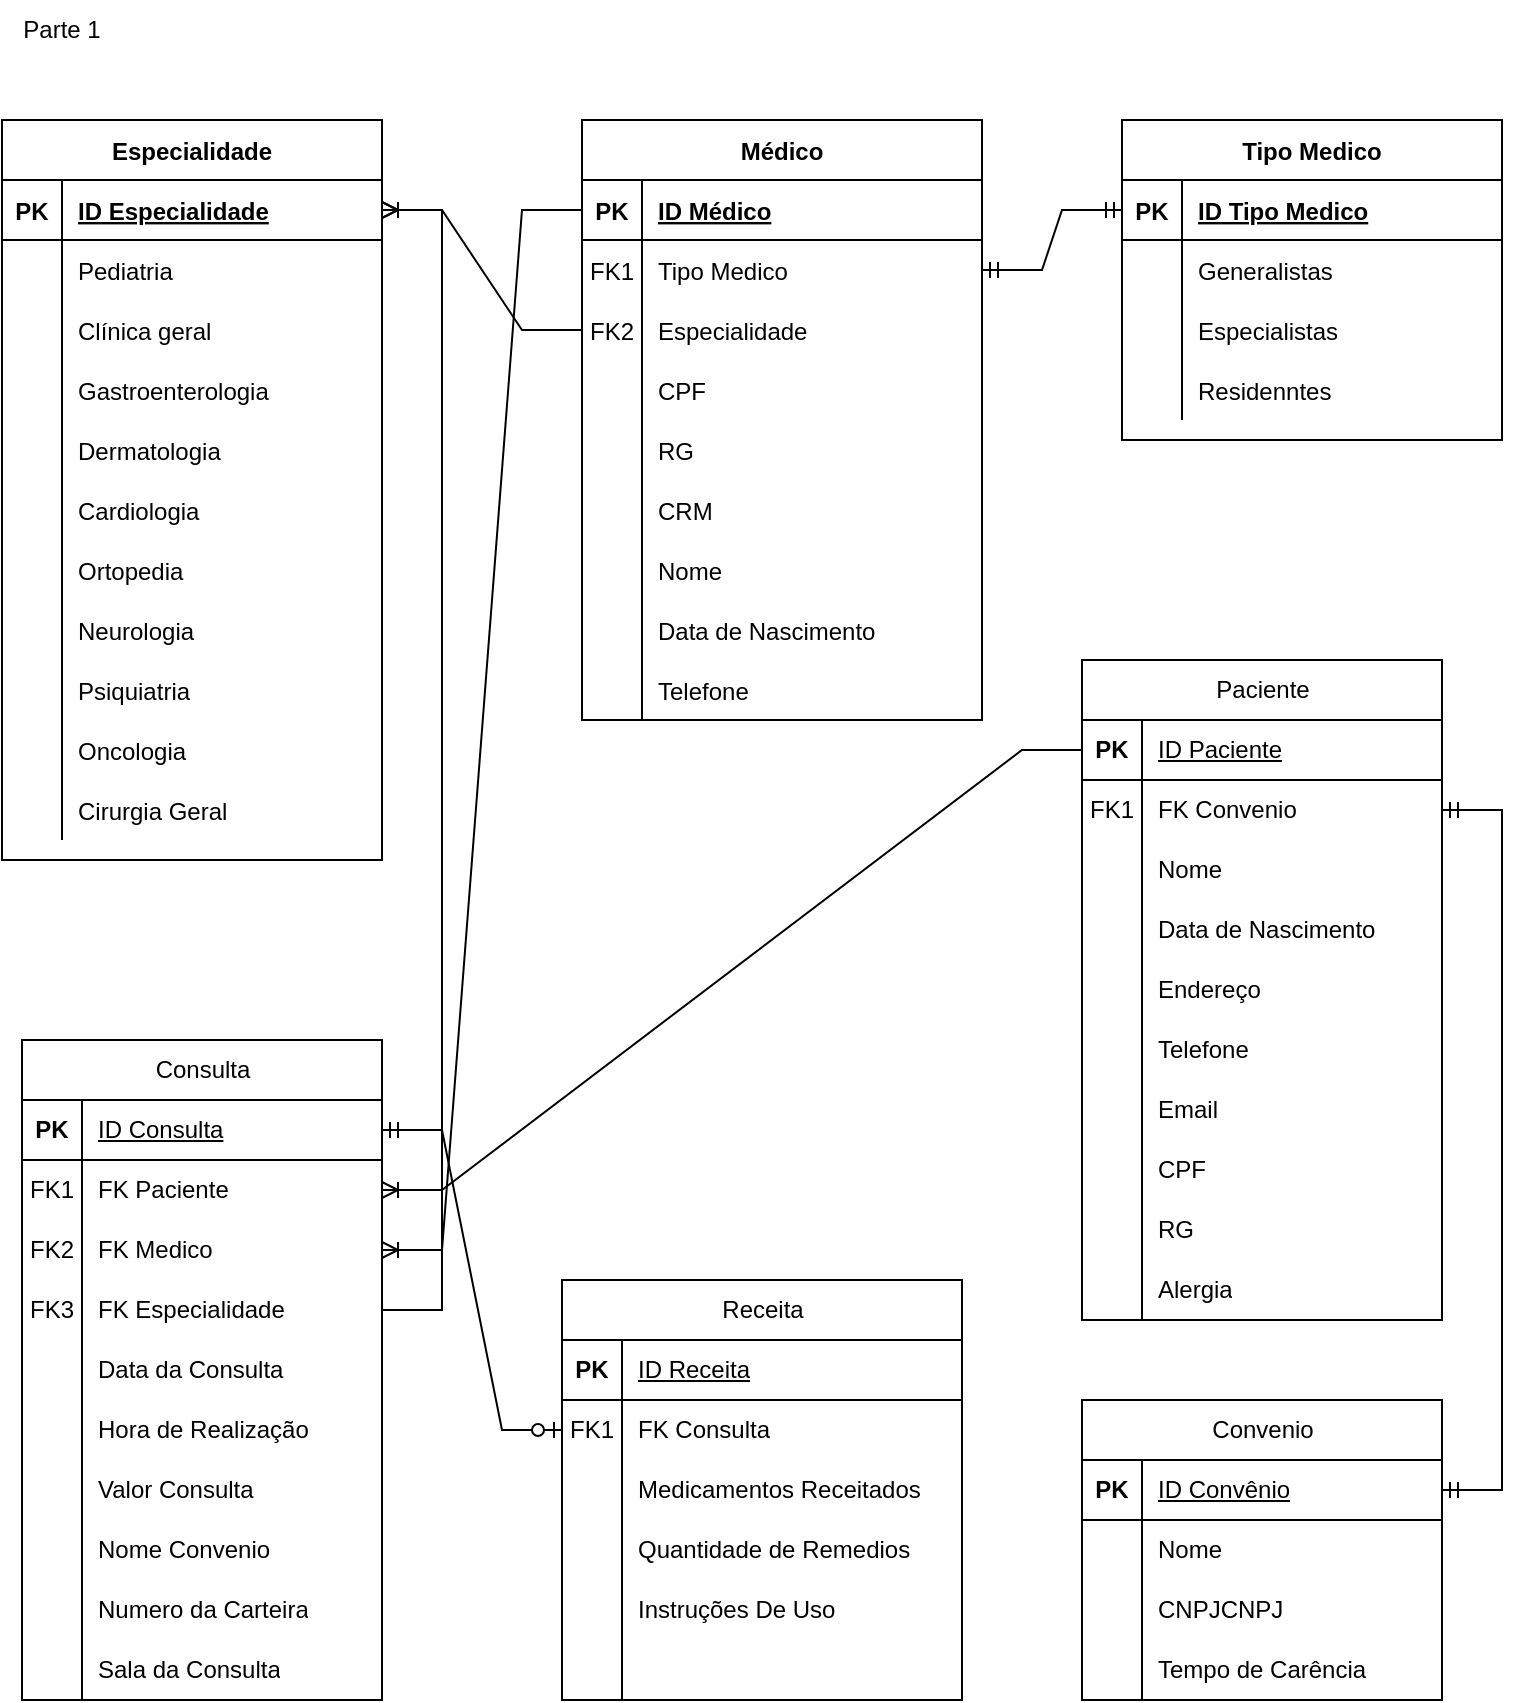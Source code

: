 <mxfile version="26.2.14">
  <diagram id="C5RBs43oDa-KdzZeNtuy" name="Page-1">
    <mxGraphModel dx="1154" dy="663" grid="1" gridSize="10" guides="1" tooltips="1" connect="1" arrows="1" fold="1" page="1" pageScale="1" pageWidth="827" pageHeight="1169" math="0" shadow="0">
      <root>
        <mxCell id="WIyWlLk6GJQsqaUBKTNV-0" />
        <mxCell id="WIyWlLk6GJQsqaUBKTNV-1" parent="WIyWlLk6GJQsqaUBKTNV-0" />
        <mxCell id="Ph6N5dl1BvDgGOgvEQ7s-32" value="Médico" style="shape=table;startSize=30;container=1;collapsible=1;childLayout=tableLayout;fixedRows=1;rowLines=0;fontStyle=1;align=center;resizeLast=1;" vertex="1" parent="WIyWlLk6GJQsqaUBKTNV-1">
          <mxGeometry x="329" y="120" width="200" height="300" as="geometry" />
        </mxCell>
        <mxCell id="Ph6N5dl1BvDgGOgvEQ7s-33" value="" style="shape=partialRectangle;collapsible=0;dropTarget=0;pointerEvents=0;fillColor=none;points=[[0,0.5],[1,0.5]];portConstraint=eastwest;top=0;left=0;right=0;bottom=1;" vertex="1" parent="Ph6N5dl1BvDgGOgvEQ7s-32">
          <mxGeometry y="30" width="200" height="30" as="geometry" />
        </mxCell>
        <mxCell id="Ph6N5dl1BvDgGOgvEQ7s-34" value="PK" style="shape=partialRectangle;overflow=hidden;connectable=0;fillColor=none;top=0;left=0;bottom=0;right=0;fontStyle=1;" vertex="1" parent="Ph6N5dl1BvDgGOgvEQ7s-33">
          <mxGeometry width="30" height="30" as="geometry">
            <mxRectangle width="30" height="30" as="alternateBounds" />
          </mxGeometry>
        </mxCell>
        <mxCell id="Ph6N5dl1BvDgGOgvEQ7s-35" value="ID Médico" style="shape=partialRectangle;overflow=hidden;connectable=0;fillColor=none;top=0;left=0;bottom=0;right=0;align=left;spacingLeft=6;fontStyle=5;" vertex="1" parent="Ph6N5dl1BvDgGOgvEQ7s-33">
          <mxGeometry x="30" width="170" height="30" as="geometry">
            <mxRectangle width="170" height="30" as="alternateBounds" />
          </mxGeometry>
        </mxCell>
        <mxCell id="Ph6N5dl1BvDgGOgvEQ7s-36" value="" style="shape=partialRectangle;collapsible=0;dropTarget=0;pointerEvents=0;fillColor=none;points=[[0,0.5],[1,0.5]];portConstraint=eastwest;top=0;left=0;right=0;bottom=0;" vertex="1" parent="Ph6N5dl1BvDgGOgvEQ7s-32">
          <mxGeometry y="60" width="200" height="30" as="geometry" />
        </mxCell>
        <mxCell id="Ph6N5dl1BvDgGOgvEQ7s-37" value="FK1" style="shape=partialRectangle;overflow=hidden;connectable=0;fillColor=none;top=0;left=0;bottom=0;right=0;" vertex="1" parent="Ph6N5dl1BvDgGOgvEQ7s-36">
          <mxGeometry width="30" height="30" as="geometry">
            <mxRectangle width="30" height="30" as="alternateBounds" />
          </mxGeometry>
        </mxCell>
        <mxCell id="Ph6N5dl1BvDgGOgvEQ7s-38" value="Tipo Medico" style="shape=partialRectangle;overflow=hidden;connectable=0;fillColor=none;top=0;left=0;bottom=0;right=0;align=left;spacingLeft=6;" vertex="1" parent="Ph6N5dl1BvDgGOgvEQ7s-36">
          <mxGeometry x="30" width="170" height="30" as="geometry">
            <mxRectangle width="170" height="30" as="alternateBounds" />
          </mxGeometry>
        </mxCell>
        <mxCell id="Ph6N5dl1BvDgGOgvEQ7s-39" value="" style="shape=partialRectangle;collapsible=0;dropTarget=0;pointerEvents=0;fillColor=none;points=[[0,0.5],[1,0.5]];portConstraint=eastwest;top=0;left=0;right=0;bottom=0;" vertex="1" parent="Ph6N5dl1BvDgGOgvEQ7s-32">
          <mxGeometry y="90" width="200" height="30" as="geometry" />
        </mxCell>
        <mxCell id="Ph6N5dl1BvDgGOgvEQ7s-40" value="FK2" style="shape=partialRectangle;overflow=hidden;connectable=0;fillColor=none;top=0;left=0;bottom=0;right=0;" vertex="1" parent="Ph6N5dl1BvDgGOgvEQ7s-39">
          <mxGeometry width="30" height="30" as="geometry">
            <mxRectangle width="30" height="30" as="alternateBounds" />
          </mxGeometry>
        </mxCell>
        <mxCell id="Ph6N5dl1BvDgGOgvEQ7s-41" value="Especialidade" style="shape=partialRectangle;overflow=hidden;connectable=0;fillColor=none;top=0;left=0;bottom=0;right=0;align=left;spacingLeft=6;" vertex="1" parent="Ph6N5dl1BvDgGOgvEQ7s-39">
          <mxGeometry x="30" width="170" height="30" as="geometry">
            <mxRectangle width="170" height="30" as="alternateBounds" />
          </mxGeometry>
        </mxCell>
        <mxCell id="Ph6N5dl1BvDgGOgvEQ7s-42" style="shape=partialRectangle;collapsible=0;dropTarget=0;pointerEvents=0;fillColor=none;points=[[0,0.5],[1,0.5]];portConstraint=eastwest;top=0;left=0;right=0;bottom=0;" vertex="1" parent="Ph6N5dl1BvDgGOgvEQ7s-32">
          <mxGeometry y="120" width="200" height="30" as="geometry" />
        </mxCell>
        <mxCell id="Ph6N5dl1BvDgGOgvEQ7s-43" style="shape=partialRectangle;overflow=hidden;connectable=0;fillColor=none;top=0;left=0;bottom=0;right=0;" vertex="1" parent="Ph6N5dl1BvDgGOgvEQ7s-42">
          <mxGeometry width="30" height="30" as="geometry">
            <mxRectangle width="30" height="30" as="alternateBounds" />
          </mxGeometry>
        </mxCell>
        <mxCell id="Ph6N5dl1BvDgGOgvEQ7s-44" value="CPF" style="shape=partialRectangle;overflow=hidden;connectable=0;fillColor=none;top=0;left=0;bottom=0;right=0;align=left;spacingLeft=6;" vertex="1" parent="Ph6N5dl1BvDgGOgvEQ7s-42">
          <mxGeometry x="30" width="170" height="30" as="geometry">
            <mxRectangle width="170" height="30" as="alternateBounds" />
          </mxGeometry>
        </mxCell>
        <mxCell id="Ph6N5dl1BvDgGOgvEQ7s-45" style="shape=partialRectangle;collapsible=0;dropTarget=0;pointerEvents=0;fillColor=none;points=[[0,0.5],[1,0.5]];portConstraint=eastwest;top=0;left=0;right=0;bottom=0;" vertex="1" parent="Ph6N5dl1BvDgGOgvEQ7s-32">
          <mxGeometry y="150" width="200" height="30" as="geometry" />
        </mxCell>
        <mxCell id="Ph6N5dl1BvDgGOgvEQ7s-46" style="shape=partialRectangle;overflow=hidden;connectable=0;fillColor=none;top=0;left=0;bottom=0;right=0;" vertex="1" parent="Ph6N5dl1BvDgGOgvEQ7s-45">
          <mxGeometry width="30" height="30" as="geometry">
            <mxRectangle width="30" height="30" as="alternateBounds" />
          </mxGeometry>
        </mxCell>
        <mxCell id="Ph6N5dl1BvDgGOgvEQ7s-47" value="RG" style="shape=partialRectangle;overflow=hidden;connectable=0;fillColor=none;top=0;left=0;bottom=0;right=0;align=left;spacingLeft=6;" vertex="1" parent="Ph6N5dl1BvDgGOgvEQ7s-45">
          <mxGeometry x="30" width="170" height="30" as="geometry">
            <mxRectangle width="170" height="30" as="alternateBounds" />
          </mxGeometry>
        </mxCell>
        <mxCell id="Ph6N5dl1BvDgGOgvEQ7s-48" style="shape=partialRectangle;collapsible=0;dropTarget=0;pointerEvents=0;fillColor=none;points=[[0,0.5],[1,0.5]];portConstraint=eastwest;top=0;left=0;right=0;bottom=0;" vertex="1" parent="Ph6N5dl1BvDgGOgvEQ7s-32">
          <mxGeometry y="180" width="200" height="30" as="geometry" />
        </mxCell>
        <mxCell id="Ph6N5dl1BvDgGOgvEQ7s-49" style="shape=partialRectangle;overflow=hidden;connectable=0;fillColor=none;top=0;left=0;bottom=0;right=0;" vertex="1" parent="Ph6N5dl1BvDgGOgvEQ7s-48">
          <mxGeometry width="30" height="30" as="geometry">
            <mxRectangle width="30" height="30" as="alternateBounds" />
          </mxGeometry>
        </mxCell>
        <mxCell id="Ph6N5dl1BvDgGOgvEQ7s-50" value="CRM" style="shape=partialRectangle;overflow=hidden;connectable=0;fillColor=none;top=0;left=0;bottom=0;right=0;align=left;spacingLeft=6;" vertex="1" parent="Ph6N5dl1BvDgGOgvEQ7s-48">
          <mxGeometry x="30" width="170" height="30" as="geometry">
            <mxRectangle width="170" height="30" as="alternateBounds" />
          </mxGeometry>
        </mxCell>
        <mxCell id="Ph6N5dl1BvDgGOgvEQ7s-51" style="shape=partialRectangle;collapsible=0;dropTarget=0;pointerEvents=0;fillColor=none;points=[[0,0.5],[1,0.5]];portConstraint=eastwest;top=0;left=0;right=0;bottom=0;" vertex="1" parent="Ph6N5dl1BvDgGOgvEQ7s-32">
          <mxGeometry y="210" width="200" height="30" as="geometry" />
        </mxCell>
        <mxCell id="Ph6N5dl1BvDgGOgvEQ7s-52" style="shape=partialRectangle;overflow=hidden;connectable=0;fillColor=none;top=0;left=0;bottom=0;right=0;" vertex="1" parent="Ph6N5dl1BvDgGOgvEQ7s-51">
          <mxGeometry width="30" height="30" as="geometry">
            <mxRectangle width="30" height="30" as="alternateBounds" />
          </mxGeometry>
        </mxCell>
        <mxCell id="Ph6N5dl1BvDgGOgvEQ7s-53" value="Nome" style="shape=partialRectangle;overflow=hidden;connectable=0;fillColor=none;top=0;left=0;bottom=0;right=0;align=left;spacingLeft=6;" vertex="1" parent="Ph6N5dl1BvDgGOgvEQ7s-51">
          <mxGeometry x="30" width="170" height="30" as="geometry">
            <mxRectangle width="170" height="30" as="alternateBounds" />
          </mxGeometry>
        </mxCell>
        <mxCell id="Ph6N5dl1BvDgGOgvEQ7s-54" style="shape=partialRectangle;collapsible=0;dropTarget=0;pointerEvents=0;fillColor=none;points=[[0,0.5],[1,0.5]];portConstraint=eastwest;top=0;left=0;right=0;bottom=0;" vertex="1" parent="Ph6N5dl1BvDgGOgvEQ7s-32">
          <mxGeometry y="240" width="200" height="30" as="geometry" />
        </mxCell>
        <mxCell id="Ph6N5dl1BvDgGOgvEQ7s-55" style="shape=partialRectangle;overflow=hidden;connectable=0;fillColor=none;top=0;left=0;bottom=0;right=0;" vertex="1" parent="Ph6N5dl1BvDgGOgvEQ7s-54">
          <mxGeometry width="30" height="30" as="geometry">
            <mxRectangle width="30" height="30" as="alternateBounds" />
          </mxGeometry>
        </mxCell>
        <mxCell id="Ph6N5dl1BvDgGOgvEQ7s-56" value="Data de Nascimento" style="shape=partialRectangle;overflow=hidden;connectable=0;fillColor=none;top=0;left=0;bottom=0;right=0;align=left;spacingLeft=6;" vertex="1" parent="Ph6N5dl1BvDgGOgvEQ7s-54">
          <mxGeometry x="30" width="170" height="30" as="geometry">
            <mxRectangle width="170" height="30" as="alternateBounds" />
          </mxGeometry>
        </mxCell>
        <mxCell id="Ph6N5dl1BvDgGOgvEQ7s-57" style="shape=partialRectangle;collapsible=0;dropTarget=0;pointerEvents=0;fillColor=none;points=[[0,0.5],[1,0.5]];portConstraint=eastwest;top=0;left=0;right=0;bottom=0;" vertex="1" parent="Ph6N5dl1BvDgGOgvEQ7s-32">
          <mxGeometry y="270" width="200" height="30" as="geometry" />
        </mxCell>
        <mxCell id="Ph6N5dl1BvDgGOgvEQ7s-58" style="shape=partialRectangle;overflow=hidden;connectable=0;fillColor=none;top=0;left=0;bottom=0;right=0;" vertex="1" parent="Ph6N5dl1BvDgGOgvEQ7s-57">
          <mxGeometry width="30" height="30" as="geometry">
            <mxRectangle width="30" height="30" as="alternateBounds" />
          </mxGeometry>
        </mxCell>
        <mxCell id="Ph6N5dl1BvDgGOgvEQ7s-59" value="Telefone" style="shape=partialRectangle;overflow=hidden;connectable=0;fillColor=none;top=0;left=0;bottom=0;right=0;align=left;spacingLeft=6;" vertex="1" parent="Ph6N5dl1BvDgGOgvEQ7s-57">
          <mxGeometry x="30" width="170" height="30" as="geometry">
            <mxRectangle width="170" height="30" as="alternateBounds" />
          </mxGeometry>
        </mxCell>
        <mxCell id="Ph6N5dl1BvDgGOgvEQ7s-60" value="Tipo Medico" style="shape=table;startSize=30;container=1;collapsible=1;childLayout=tableLayout;fixedRows=1;rowLines=0;fontStyle=1;align=center;resizeLast=1;" vertex="1" parent="WIyWlLk6GJQsqaUBKTNV-1">
          <mxGeometry x="599" y="120" width="190" height="160" as="geometry" />
        </mxCell>
        <mxCell id="Ph6N5dl1BvDgGOgvEQ7s-61" value="" style="shape=partialRectangle;collapsible=0;dropTarget=0;pointerEvents=0;fillColor=none;points=[[0,0.5],[1,0.5]];portConstraint=eastwest;top=0;left=0;right=0;bottom=1;" vertex="1" parent="Ph6N5dl1BvDgGOgvEQ7s-60">
          <mxGeometry y="30" width="190" height="30" as="geometry" />
        </mxCell>
        <mxCell id="Ph6N5dl1BvDgGOgvEQ7s-62" value="PK" style="shape=partialRectangle;overflow=hidden;connectable=0;fillColor=none;top=0;left=0;bottom=0;right=0;fontStyle=1;" vertex="1" parent="Ph6N5dl1BvDgGOgvEQ7s-61">
          <mxGeometry width="30" height="30" as="geometry">
            <mxRectangle width="30" height="30" as="alternateBounds" />
          </mxGeometry>
        </mxCell>
        <mxCell id="Ph6N5dl1BvDgGOgvEQ7s-63" value="ID Tipo Medico" style="shape=partialRectangle;overflow=hidden;connectable=0;fillColor=none;top=0;left=0;bottom=0;right=0;align=left;spacingLeft=6;fontStyle=5;" vertex="1" parent="Ph6N5dl1BvDgGOgvEQ7s-61">
          <mxGeometry x="30" width="160" height="30" as="geometry">
            <mxRectangle width="160" height="30" as="alternateBounds" />
          </mxGeometry>
        </mxCell>
        <mxCell id="Ph6N5dl1BvDgGOgvEQ7s-64" value="" style="shape=partialRectangle;collapsible=0;dropTarget=0;pointerEvents=0;fillColor=none;points=[[0,0.5],[1,0.5]];portConstraint=eastwest;top=0;left=0;right=0;bottom=0;" vertex="1" parent="Ph6N5dl1BvDgGOgvEQ7s-60">
          <mxGeometry y="60" width="190" height="30" as="geometry" />
        </mxCell>
        <mxCell id="Ph6N5dl1BvDgGOgvEQ7s-65" value="" style="shape=partialRectangle;overflow=hidden;connectable=0;fillColor=none;top=0;left=0;bottom=0;right=0;" vertex="1" parent="Ph6N5dl1BvDgGOgvEQ7s-64">
          <mxGeometry width="30" height="30" as="geometry">
            <mxRectangle width="30" height="30" as="alternateBounds" />
          </mxGeometry>
        </mxCell>
        <mxCell id="Ph6N5dl1BvDgGOgvEQ7s-66" value="Generalistas" style="shape=partialRectangle;overflow=hidden;connectable=0;fillColor=none;top=0;left=0;bottom=0;right=0;align=left;spacingLeft=6;" vertex="1" parent="Ph6N5dl1BvDgGOgvEQ7s-64">
          <mxGeometry x="30" width="160" height="30" as="geometry">
            <mxRectangle width="160" height="30" as="alternateBounds" />
          </mxGeometry>
        </mxCell>
        <mxCell id="Ph6N5dl1BvDgGOgvEQ7s-67" value="" style="shape=partialRectangle;collapsible=0;dropTarget=0;pointerEvents=0;fillColor=none;points=[[0,0.5],[1,0.5]];portConstraint=eastwest;top=0;left=0;right=0;bottom=0;" vertex="1" parent="Ph6N5dl1BvDgGOgvEQ7s-60">
          <mxGeometry y="90" width="190" height="30" as="geometry" />
        </mxCell>
        <mxCell id="Ph6N5dl1BvDgGOgvEQ7s-68" value="" style="shape=partialRectangle;overflow=hidden;connectable=0;fillColor=none;top=0;left=0;bottom=0;right=0;" vertex="1" parent="Ph6N5dl1BvDgGOgvEQ7s-67">
          <mxGeometry width="30" height="30" as="geometry">
            <mxRectangle width="30" height="30" as="alternateBounds" />
          </mxGeometry>
        </mxCell>
        <mxCell id="Ph6N5dl1BvDgGOgvEQ7s-69" value="Especialistas" style="shape=partialRectangle;overflow=hidden;connectable=0;fillColor=none;top=0;left=0;bottom=0;right=0;align=left;spacingLeft=6;" vertex="1" parent="Ph6N5dl1BvDgGOgvEQ7s-67">
          <mxGeometry x="30" width="160" height="30" as="geometry">
            <mxRectangle width="160" height="30" as="alternateBounds" />
          </mxGeometry>
        </mxCell>
        <mxCell id="Ph6N5dl1BvDgGOgvEQ7s-70" style="shape=partialRectangle;collapsible=0;dropTarget=0;pointerEvents=0;fillColor=none;points=[[0,0.5],[1,0.5]];portConstraint=eastwest;top=0;left=0;right=0;bottom=0;" vertex="1" parent="Ph6N5dl1BvDgGOgvEQ7s-60">
          <mxGeometry y="120" width="190" height="30" as="geometry" />
        </mxCell>
        <mxCell id="Ph6N5dl1BvDgGOgvEQ7s-71" style="shape=partialRectangle;overflow=hidden;connectable=0;fillColor=none;top=0;left=0;bottom=0;right=0;" vertex="1" parent="Ph6N5dl1BvDgGOgvEQ7s-70">
          <mxGeometry width="30" height="30" as="geometry">
            <mxRectangle width="30" height="30" as="alternateBounds" />
          </mxGeometry>
        </mxCell>
        <mxCell id="Ph6N5dl1BvDgGOgvEQ7s-72" value="Residenntes" style="shape=partialRectangle;overflow=hidden;connectable=0;fillColor=none;top=0;left=0;bottom=0;right=0;align=left;spacingLeft=6;" vertex="1" parent="Ph6N5dl1BvDgGOgvEQ7s-70">
          <mxGeometry x="30" width="160" height="30" as="geometry">
            <mxRectangle width="160" height="30" as="alternateBounds" />
          </mxGeometry>
        </mxCell>
        <mxCell id="Ph6N5dl1BvDgGOgvEQ7s-73" value="Especialidade" style="shape=table;startSize=30;container=1;collapsible=1;childLayout=tableLayout;fixedRows=1;rowLines=0;fontStyle=1;align=center;resizeLast=1;" vertex="1" parent="WIyWlLk6GJQsqaUBKTNV-1">
          <mxGeometry x="39" y="120" width="190" height="370" as="geometry" />
        </mxCell>
        <mxCell id="Ph6N5dl1BvDgGOgvEQ7s-74" value="" style="shape=partialRectangle;collapsible=0;dropTarget=0;pointerEvents=0;fillColor=none;points=[[0,0.5],[1,0.5]];portConstraint=eastwest;top=0;left=0;right=0;bottom=1;" vertex="1" parent="Ph6N5dl1BvDgGOgvEQ7s-73">
          <mxGeometry y="30" width="190" height="30" as="geometry" />
        </mxCell>
        <mxCell id="Ph6N5dl1BvDgGOgvEQ7s-75" value="PK" style="shape=partialRectangle;overflow=hidden;connectable=0;fillColor=none;top=0;left=0;bottom=0;right=0;fontStyle=1;" vertex="1" parent="Ph6N5dl1BvDgGOgvEQ7s-74">
          <mxGeometry width="30" height="30" as="geometry">
            <mxRectangle width="30" height="30" as="alternateBounds" />
          </mxGeometry>
        </mxCell>
        <mxCell id="Ph6N5dl1BvDgGOgvEQ7s-76" value="ID Especialidade" style="shape=partialRectangle;overflow=hidden;connectable=0;fillColor=none;top=0;left=0;bottom=0;right=0;align=left;spacingLeft=6;fontStyle=5;" vertex="1" parent="Ph6N5dl1BvDgGOgvEQ7s-74">
          <mxGeometry x="30" width="160" height="30" as="geometry">
            <mxRectangle width="160" height="30" as="alternateBounds" />
          </mxGeometry>
        </mxCell>
        <mxCell id="Ph6N5dl1BvDgGOgvEQ7s-77" value="" style="shape=partialRectangle;collapsible=0;dropTarget=0;pointerEvents=0;fillColor=none;points=[[0,0.5],[1,0.5]];portConstraint=eastwest;top=0;left=0;right=0;bottom=0;" vertex="1" parent="Ph6N5dl1BvDgGOgvEQ7s-73">
          <mxGeometry y="60" width="190" height="30" as="geometry" />
        </mxCell>
        <mxCell id="Ph6N5dl1BvDgGOgvEQ7s-78" value="" style="shape=partialRectangle;overflow=hidden;connectable=0;fillColor=none;top=0;left=0;bottom=0;right=0;" vertex="1" parent="Ph6N5dl1BvDgGOgvEQ7s-77">
          <mxGeometry width="30" height="30" as="geometry">
            <mxRectangle width="30" height="30" as="alternateBounds" />
          </mxGeometry>
        </mxCell>
        <mxCell id="Ph6N5dl1BvDgGOgvEQ7s-79" value="Pediatria" style="shape=partialRectangle;overflow=hidden;connectable=0;fillColor=none;top=0;left=0;bottom=0;right=0;align=left;spacingLeft=6;" vertex="1" parent="Ph6N5dl1BvDgGOgvEQ7s-77">
          <mxGeometry x="30" width="160" height="30" as="geometry">
            <mxRectangle width="160" height="30" as="alternateBounds" />
          </mxGeometry>
        </mxCell>
        <mxCell id="Ph6N5dl1BvDgGOgvEQ7s-80" style="shape=partialRectangle;collapsible=0;dropTarget=0;pointerEvents=0;fillColor=none;points=[[0,0.5],[1,0.5]];portConstraint=eastwest;top=0;left=0;right=0;bottom=0;" vertex="1" parent="Ph6N5dl1BvDgGOgvEQ7s-73">
          <mxGeometry y="90" width="190" height="30" as="geometry" />
        </mxCell>
        <mxCell id="Ph6N5dl1BvDgGOgvEQ7s-81" style="shape=partialRectangle;overflow=hidden;connectable=0;fillColor=none;top=0;left=0;bottom=0;right=0;" vertex="1" parent="Ph6N5dl1BvDgGOgvEQ7s-80">
          <mxGeometry width="30" height="30" as="geometry">
            <mxRectangle width="30" height="30" as="alternateBounds" />
          </mxGeometry>
        </mxCell>
        <mxCell id="Ph6N5dl1BvDgGOgvEQ7s-82" value="Clínica geral" style="shape=partialRectangle;overflow=hidden;connectable=0;fillColor=none;top=0;left=0;bottom=0;right=0;align=left;spacingLeft=6;" vertex="1" parent="Ph6N5dl1BvDgGOgvEQ7s-80">
          <mxGeometry x="30" width="160" height="30" as="geometry">
            <mxRectangle width="160" height="30" as="alternateBounds" />
          </mxGeometry>
        </mxCell>
        <mxCell id="Ph6N5dl1BvDgGOgvEQ7s-83" style="shape=partialRectangle;collapsible=0;dropTarget=0;pointerEvents=0;fillColor=none;points=[[0,0.5],[1,0.5]];portConstraint=eastwest;top=0;left=0;right=0;bottom=0;" vertex="1" parent="Ph6N5dl1BvDgGOgvEQ7s-73">
          <mxGeometry y="120" width="190" height="30" as="geometry" />
        </mxCell>
        <mxCell id="Ph6N5dl1BvDgGOgvEQ7s-84" style="shape=partialRectangle;overflow=hidden;connectable=0;fillColor=none;top=0;left=0;bottom=0;right=0;" vertex="1" parent="Ph6N5dl1BvDgGOgvEQ7s-83">
          <mxGeometry width="30" height="30" as="geometry">
            <mxRectangle width="30" height="30" as="alternateBounds" />
          </mxGeometry>
        </mxCell>
        <mxCell id="Ph6N5dl1BvDgGOgvEQ7s-85" value="Gastroenterologia" style="shape=partialRectangle;overflow=hidden;connectable=0;fillColor=none;top=0;left=0;bottom=0;right=0;align=left;spacingLeft=6;" vertex="1" parent="Ph6N5dl1BvDgGOgvEQ7s-83">
          <mxGeometry x="30" width="160" height="30" as="geometry">
            <mxRectangle width="160" height="30" as="alternateBounds" />
          </mxGeometry>
        </mxCell>
        <mxCell id="Ph6N5dl1BvDgGOgvEQ7s-86" style="shape=partialRectangle;collapsible=0;dropTarget=0;pointerEvents=0;fillColor=none;points=[[0,0.5],[1,0.5]];portConstraint=eastwest;top=0;left=0;right=0;bottom=0;" vertex="1" parent="Ph6N5dl1BvDgGOgvEQ7s-73">
          <mxGeometry y="150" width="190" height="30" as="geometry" />
        </mxCell>
        <mxCell id="Ph6N5dl1BvDgGOgvEQ7s-87" style="shape=partialRectangle;overflow=hidden;connectable=0;fillColor=none;top=0;left=0;bottom=0;right=0;" vertex="1" parent="Ph6N5dl1BvDgGOgvEQ7s-86">
          <mxGeometry width="30" height="30" as="geometry">
            <mxRectangle width="30" height="30" as="alternateBounds" />
          </mxGeometry>
        </mxCell>
        <mxCell id="Ph6N5dl1BvDgGOgvEQ7s-88" value="Dermatologia" style="shape=partialRectangle;overflow=hidden;connectable=0;fillColor=none;top=0;left=0;bottom=0;right=0;align=left;spacingLeft=6;" vertex="1" parent="Ph6N5dl1BvDgGOgvEQ7s-86">
          <mxGeometry x="30" width="160" height="30" as="geometry">
            <mxRectangle width="160" height="30" as="alternateBounds" />
          </mxGeometry>
        </mxCell>
        <mxCell id="Ph6N5dl1BvDgGOgvEQ7s-89" style="shape=partialRectangle;collapsible=0;dropTarget=0;pointerEvents=0;fillColor=none;points=[[0,0.5],[1,0.5]];portConstraint=eastwest;top=0;left=0;right=0;bottom=0;" vertex="1" parent="Ph6N5dl1BvDgGOgvEQ7s-73">
          <mxGeometry y="180" width="190" height="30" as="geometry" />
        </mxCell>
        <mxCell id="Ph6N5dl1BvDgGOgvEQ7s-90" style="shape=partialRectangle;overflow=hidden;connectable=0;fillColor=none;top=0;left=0;bottom=0;right=0;" vertex="1" parent="Ph6N5dl1BvDgGOgvEQ7s-89">
          <mxGeometry width="30" height="30" as="geometry">
            <mxRectangle width="30" height="30" as="alternateBounds" />
          </mxGeometry>
        </mxCell>
        <mxCell id="Ph6N5dl1BvDgGOgvEQ7s-91" value="Cardiologia" style="shape=partialRectangle;overflow=hidden;connectable=0;fillColor=none;top=0;left=0;bottom=0;right=0;align=left;spacingLeft=6;" vertex="1" parent="Ph6N5dl1BvDgGOgvEQ7s-89">
          <mxGeometry x="30" width="160" height="30" as="geometry">
            <mxRectangle width="160" height="30" as="alternateBounds" />
          </mxGeometry>
        </mxCell>
        <mxCell id="Ph6N5dl1BvDgGOgvEQ7s-92" style="shape=partialRectangle;collapsible=0;dropTarget=0;pointerEvents=0;fillColor=none;points=[[0,0.5],[1,0.5]];portConstraint=eastwest;top=0;left=0;right=0;bottom=0;" vertex="1" parent="Ph6N5dl1BvDgGOgvEQ7s-73">
          <mxGeometry y="210" width="190" height="30" as="geometry" />
        </mxCell>
        <mxCell id="Ph6N5dl1BvDgGOgvEQ7s-93" style="shape=partialRectangle;overflow=hidden;connectable=0;fillColor=none;top=0;left=0;bottom=0;right=0;" vertex="1" parent="Ph6N5dl1BvDgGOgvEQ7s-92">
          <mxGeometry width="30" height="30" as="geometry">
            <mxRectangle width="30" height="30" as="alternateBounds" />
          </mxGeometry>
        </mxCell>
        <mxCell id="Ph6N5dl1BvDgGOgvEQ7s-94" value="Ortopedia" style="shape=partialRectangle;overflow=hidden;connectable=0;fillColor=none;top=0;left=0;bottom=0;right=0;align=left;spacingLeft=6;" vertex="1" parent="Ph6N5dl1BvDgGOgvEQ7s-92">
          <mxGeometry x="30" width="160" height="30" as="geometry">
            <mxRectangle width="160" height="30" as="alternateBounds" />
          </mxGeometry>
        </mxCell>
        <mxCell id="Ph6N5dl1BvDgGOgvEQ7s-95" style="shape=partialRectangle;collapsible=0;dropTarget=0;pointerEvents=0;fillColor=none;points=[[0,0.5],[1,0.5]];portConstraint=eastwest;top=0;left=0;right=0;bottom=0;" vertex="1" parent="Ph6N5dl1BvDgGOgvEQ7s-73">
          <mxGeometry y="240" width="190" height="30" as="geometry" />
        </mxCell>
        <mxCell id="Ph6N5dl1BvDgGOgvEQ7s-96" style="shape=partialRectangle;overflow=hidden;connectable=0;fillColor=none;top=0;left=0;bottom=0;right=0;" vertex="1" parent="Ph6N5dl1BvDgGOgvEQ7s-95">
          <mxGeometry width="30" height="30" as="geometry">
            <mxRectangle width="30" height="30" as="alternateBounds" />
          </mxGeometry>
        </mxCell>
        <mxCell id="Ph6N5dl1BvDgGOgvEQ7s-97" value="Neurologia" style="shape=partialRectangle;overflow=hidden;connectable=0;fillColor=none;top=0;left=0;bottom=0;right=0;align=left;spacingLeft=6;" vertex="1" parent="Ph6N5dl1BvDgGOgvEQ7s-95">
          <mxGeometry x="30" width="160" height="30" as="geometry">
            <mxRectangle width="160" height="30" as="alternateBounds" />
          </mxGeometry>
        </mxCell>
        <mxCell id="Ph6N5dl1BvDgGOgvEQ7s-98" style="shape=partialRectangle;collapsible=0;dropTarget=0;pointerEvents=0;fillColor=none;points=[[0,0.5],[1,0.5]];portConstraint=eastwest;top=0;left=0;right=0;bottom=0;" vertex="1" parent="Ph6N5dl1BvDgGOgvEQ7s-73">
          <mxGeometry y="270" width="190" height="30" as="geometry" />
        </mxCell>
        <mxCell id="Ph6N5dl1BvDgGOgvEQ7s-99" style="shape=partialRectangle;overflow=hidden;connectable=0;fillColor=none;top=0;left=0;bottom=0;right=0;" vertex="1" parent="Ph6N5dl1BvDgGOgvEQ7s-98">
          <mxGeometry width="30" height="30" as="geometry">
            <mxRectangle width="30" height="30" as="alternateBounds" />
          </mxGeometry>
        </mxCell>
        <mxCell id="Ph6N5dl1BvDgGOgvEQ7s-100" value="Psiquiatria" style="shape=partialRectangle;overflow=hidden;connectable=0;fillColor=none;top=0;left=0;bottom=0;right=0;align=left;spacingLeft=6;" vertex="1" parent="Ph6N5dl1BvDgGOgvEQ7s-98">
          <mxGeometry x="30" width="160" height="30" as="geometry">
            <mxRectangle width="160" height="30" as="alternateBounds" />
          </mxGeometry>
        </mxCell>
        <mxCell id="Ph6N5dl1BvDgGOgvEQ7s-101" style="shape=partialRectangle;collapsible=0;dropTarget=0;pointerEvents=0;fillColor=none;points=[[0,0.5],[1,0.5]];portConstraint=eastwest;top=0;left=0;right=0;bottom=0;" vertex="1" parent="Ph6N5dl1BvDgGOgvEQ7s-73">
          <mxGeometry y="300" width="190" height="30" as="geometry" />
        </mxCell>
        <mxCell id="Ph6N5dl1BvDgGOgvEQ7s-102" style="shape=partialRectangle;overflow=hidden;connectable=0;fillColor=none;top=0;left=0;bottom=0;right=0;" vertex="1" parent="Ph6N5dl1BvDgGOgvEQ7s-101">
          <mxGeometry width="30" height="30" as="geometry">
            <mxRectangle width="30" height="30" as="alternateBounds" />
          </mxGeometry>
        </mxCell>
        <mxCell id="Ph6N5dl1BvDgGOgvEQ7s-103" value="Oncologia" style="shape=partialRectangle;overflow=hidden;connectable=0;fillColor=none;top=0;left=0;bottom=0;right=0;align=left;spacingLeft=6;" vertex="1" parent="Ph6N5dl1BvDgGOgvEQ7s-101">
          <mxGeometry x="30" width="160" height="30" as="geometry">
            <mxRectangle width="160" height="30" as="alternateBounds" />
          </mxGeometry>
        </mxCell>
        <mxCell id="Ph6N5dl1BvDgGOgvEQ7s-104" style="shape=partialRectangle;collapsible=0;dropTarget=0;pointerEvents=0;fillColor=none;points=[[0,0.5],[1,0.5]];portConstraint=eastwest;top=0;left=0;right=0;bottom=0;" vertex="1" parent="Ph6N5dl1BvDgGOgvEQ7s-73">
          <mxGeometry y="330" width="190" height="30" as="geometry" />
        </mxCell>
        <mxCell id="Ph6N5dl1BvDgGOgvEQ7s-105" style="shape=partialRectangle;overflow=hidden;connectable=0;fillColor=none;top=0;left=0;bottom=0;right=0;" vertex="1" parent="Ph6N5dl1BvDgGOgvEQ7s-104">
          <mxGeometry width="30" height="30" as="geometry">
            <mxRectangle width="30" height="30" as="alternateBounds" />
          </mxGeometry>
        </mxCell>
        <mxCell id="Ph6N5dl1BvDgGOgvEQ7s-106" value="Cirurgia Geral" style="shape=partialRectangle;overflow=hidden;connectable=0;fillColor=none;top=0;left=0;bottom=0;right=0;align=left;spacingLeft=6;" vertex="1" parent="Ph6N5dl1BvDgGOgvEQ7s-104">
          <mxGeometry x="30" width="160" height="30" as="geometry">
            <mxRectangle width="160" height="30" as="alternateBounds" />
          </mxGeometry>
        </mxCell>
        <mxCell id="Ph6N5dl1BvDgGOgvEQ7s-107" value="&lt;span style=&quot;font-weight: 400; text-wrap-mode: wrap;&quot;&gt;Paciente&lt;/span&gt;" style="shape=table;startSize=30;container=1;collapsible=1;childLayout=tableLayout;fixedRows=1;rowLines=0;fontStyle=1;align=center;resizeLast=1;html=1;" vertex="1" parent="WIyWlLk6GJQsqaUBKTNV-1">
          <mxGeometry x="579" y="390" width="180" height="330" as="geometry" />
        </mxCell>
        <mxCell id="Ph6N5dl1BvDgGOgvEQ7s-108" value="" style="shape=tableRow;horizontal=0;startSize=0;swimlaneHead=0;swimlaneBody=0;fillColor=none;collapsible=0;dropTarget=0;points=[[0,0.5],[1,0.5]];portConstraint=eastwest;top=0;left=0;right=0;bottom=1;" vertex="1" parent="Ph6N5dl1BvDgGOgvEQ7s-107">
          <mxGeometry y="30" width="180" height="30" as="geometry" />
        </mxCell>
        <mxCell id="Ph6N5dl1BvDgGOgvEQ7s-109" value="PK" style="shape=partialRectangle;connectable=0;fillColor=none;top=0;left=0;bottom=0;right=0;fontStyle=1;overflow=hidden;whiteSpace=wrap;html=1;" vertex="1" parent="Ph6N5dl1BvDgGOgvEQ7s-108">
          <mxGeometry width="30" height="30" as="geometry">
            <mxRectangle width="30" height="30" as="alternateBounds" />
          </mxGeometry>
        </mxCell>
        <mxCell id="Ph6N5dl1BvDgGOgvEQ7s-110" value="&lt;span style=&quot;font-weight: 400;&quot;&gt;ID Paciente&lt;/span&gt;" style="shape=partialRectangle;connectable=0;fillColor=none;top=0;left=0;bottom=0;right=0;align=left;spacingLeft=6;fontStyle=5;overflow=hidden;whiteSpace=wrap;html=1;" vertex="1" parent="Ph6N5dl1BvDgGOgvEQ7s-108">
          <mxGeometry x="30" width="150" height="30" as="geometry">
            <mxRectangle width="150" height="30" as="alternateBounds" />
          </mxGeometry>
        </mxCell>
        <mxCell id="Ph6N5dl1BvDgGOgvEQ7s-111" value="" style="shape=tableRow;horizontal=0;startSize=0;swimlaneHead=0;swimlaneBody=0;fillColor=none;collapsible=0;dropTarget=0;points=[[0,0.5],[1,0.5]];portConstraint=eastwest;top=0;left=0;right=0;bottom=0;" vertex="1" parent="Ph6N5dl1BvDgGOgvEQ7s-107">
          <mxGeometry y="60" width="180" height="30" as="geometry" />
        </mxCell>
        <mxCell id="Ph6N5dl1BvDgGOgvEQ7s-112" value="FK1" style="shape=partialRectangle;connectable=0;fillColor=none;top=0;left=0;bottom=0;right=0;editable=1;overflow=hidden;whiteSpace=wrap;html=1;" vertex="1" parent="Ph6N5dl1BvDgGOgvEQ7s-111">
          <mxGeometry width="30" height="30" as="geometry">
            <mxRectangle width="30" height="30" as="alternateBounds" />
          </mxGeometry>
        </mxCell>
        <mxCell id="Ph6N5dl1BvDgGOgvEQ7s-113" value="FK Convenio" style="shape=partialRectangle;connectable=0;fillColor=none;top=0;left=0;bottom=0;right=0;align=left;spacingLeft=6;overflow=hidden;whiteSpace=wrap;html=1;" vertex="1" parent="Ph6N5dl1BvDgGOgvEQ7s-111">
          <mxGeometry x="30" width="150" height="30" as="geometry">
            <mxRectangle width="150" height="30" as="alternateBounds" />
          </mxGeometry>
        </mxCell>
        <mxCell id="Ph6N5dl1BvDgGOgvEQ7s-114" value="" style="shape=tableRow;horizontal=0;startSize=0;swimlaneHead=0;swimlaneBody=0;fillColor=none;collapsible=0;dropTarget=0;points=[[0,0.5],[1,0.5]];portConstraint=eastwest;top=0;left=0;right=0;bottom=0;" vertex="1" parent="Ph6N5dl1BvDgGOgvEQ7s-107">
          <mxGeometry y="90" width="180" height="30" as="geometry" />
        </mxCell>
        <mxCell id="Ph6N5dl1BvDgGOgvEQ7s-115" value="" style="shape=partialRectangle;connectable=0;fillColor=none;top=0;left=0;bottom=0;right=0;editable=1;overflow=hidden;whiteSpace=wrap;html=1;" vertex="1" parent="Ph6N5dl1BvDgGOgvEQ7s-114">
          <mxGeometry width="30" height="30" as="geometry">
            <mxRectangle width="30" height="30" as="alternateBounds" />
          </mxGeometry>
        </mxCell>
        <mxCell id="Ph6N5dl1BvDgGOgvEQ7s-116" value="Nome" style="shape=partialRectangle;connectable=0;fillColor=none;top=0;left=0;bottom=0;right=0;align=left;spacingLeft=6;overflow=hidden;whiteSpace=wrap;html=1;" vertex="1" parent="Ph6N5dl1BvDgGOgvEQ7s-114">
          <mxGeometry x="30" width="150" height="30" as="geometry">
            <mxRectangle width="150" height="30" as="alternateBounds" />
          </mxGeometry>
        </mxCell>
        <mxCell id="Ph6N5dl1BvDgGOgvEQ7s-117" style="shape=tableRow;horizontal=0;startSize=0;swimlaneHead=0;swimlaneBody=0;fillColor=none;collapsible=0;dropTarget=0;points=[[0,0.5],[1,0.5]];portConstraint=eastwest;top=0;left=0;right=0;bottom=0;" vertex="1" parent="Ph6N5dl1BvDgGOgvEQ7s-107">
          <mxGeometry y="120" width="180" height="30" as="geometry" />
        </mxCell>
        <mxCell id="Ph6N5dl1BvDgGOgvEQ7s-118" style="shape=partialRectangle;connectable=0;fillColor=none;top=0;left=0;bottom=0;right=0;editable=1;overflow=hidden;whiteSpace=wrap;html=1;" vertex="1" parent="Ph6N5dl1BvDgGOgvEQ7s-117">
          <mxGeometry width="30" height="30" as="geometry">
            <mxRectangle width="30" height="30" as="alternateBounds" />
          </mxGeometry>
        </mxCell>
        <mxCell id="Ph6N5dl1BvDgGOgvEQ7s-119" value="Data de Nascimento" style="shape=partialRectangle;connectable=0;fillColor=none;top=0;left=0;bottom=0;right=0;align=left;spacingLeft=6;overflow=hidden;whiteSpace=wrap;html=1;" vertex="1" parent="Ph6N5dl1BvDgGOgvEQ7s-117">
          <mxGeometry x="30" width="150" height="30" as="geometry">
            <mxRectangle width="150" height="30" as="alternateBounds" />
          </mxGeometry>
        </mxCell>
        <mxCell id="Ph6N5dl1BvDgGOgvEQ7s-120" style="shape=tableRow;horizontal=0;startSize=0;swimlaneHead=0;swimlaneBody=0;fillColor=none;collapsible=0;dropTarget=0;points=[[0,0.5],[1,0.5]];portConstraint=eastwest;top=0;left=0;right=0;bottom=0;" vertex="1" parent="Ph6N5dl1BvDgGOgvEQ7s-107">
          <mxGeometry y="150" width="180" height="30" as="geometry" />
        </mxCell>
        <mxCell id="Ph6N5dl1BvDgGOgvEQ7s-121" style="shape=partialRectangle;connectable=0;fillColor=none;top=0;left=0;bottom=0;right=0;editable=1;overflow=hidden;whiteSpace=wrap;html=1;" vertex="1" parent="Ph6N5dl1BvDgGOgvEQ7s-120">
          <mxGeometry width="30" height="30" as="geometry">
            <mxRectangle width="30" height="30" as="alternateBounds" />
          </mxGeometry>
        </mxCell>
        <mxCell id="Ph6N5dl1BvDgGOgvEQ7s-122" value="Endereço" style="shape=partialRectangle;connectable=0;fillColor=none;top=0;left=0;bottom=0;right=0;align=left;spacingLeft=6;overflow=hidden;whiteSpace=wrap;html=1;" vertex="1" parent="Ph6N5dl1BvDgGOgvEQ7s-120">
          <mxGeometry x="30" width="150" height="30" as="geometry">
            <mxRectangle width="150" height="30" as="alternateBounds" />
          </mxGeometry>
        </mxCell>
        <mxCell id="Ph6N5dl1BvDgGOgvEQ7s-123" style="shape=tableRow;horizontal=0;startSize=0;swimlaneHead=0;swimlaneBody=0;fillColor=none;collapsible=0;dropTarget=0;points=[[0,0.5],[1,0.5]];portConstraint=eastwest;top=0;left=0;right=0;bottom=0;" vertex="1" parent="Ph6N5dl1BvDgGOgvEQ7s-107">
          <mxGeometry y="180" width="180" height="30" as="geometry" />
        </mxCell>
        <mxCell id="Ph6N5dl1BvDgGOgvEQ7s-124" style="shape=partialRectangle;connectable=0;fillColor=none;top=0;left=0;bottom=0;right=0;editable=1;overflow=hidden;whiteSpace=wrap;html=1;" vertex="1" parent="Ph6N5dl1BvDgGOgvEQ7s-123">
          <mxGeometry width="30" height="30" as="geometry">
            <mxRectangle width="30" height="30" as="alternateBounds" />
          </mxGeometry>
        </mxCell>
        <mxCell id="Ph6N5dl1BvDgGOgvEQ7s-125" value="Telefone" style="shape=partialRectangle;connectable=0;fillColor=none;top=0;left=0;bottom=0;right=0;align=left;spacingLeft=6;overflow=hidden;whiteSpace=wrap;html=1;" vertex="1" parent="Ph6N5dl1BvDgGOgvEQ7s-123">
          <mxGeometry x="30" width="150" height="30" as="geometry">
            <mxRectangle width="150" height="30" as="alternateBounds" />
          </mxGeometry>
        </mxCell>
        <mxCell id="Ph6N5dl1BvDgGOgvEQ7s-126" style="shape=tableRow;horizontal=0;startSize=0;swimlaneHead=0;swimlaneBody=0;fillColor=none;collapsible=0;dropTarget=0;points=[[0,0.5],[1,0.5]];portConstraint=eastwest;top=0;left=0;right=0;bottom=0;" vertex="1" parent="Ph6N5dl1BvDgGOgvEQ7s-107">
          <mxGeometry y="210" width="180" height="30" as="geometry" />
        </mxCell>
        <mxCell id="Ph6N5dl1BvDgGOgvEQ7s-127" style="shape=partialRectangle;connectable=0;fillColor=none;top=0;left=0;bottom=0;right=0;editable=1;overflow=hidden;whiteSpace=wrap;html=1;" vertex="1" parent="Ph6N5dl1BvDgGOgvEQ7s-126">
          <mxGeometry width="30" height="30" as="geometry">
            <mxRectangle width="30" height="30" as="alternateBounds" />
          </mxGeometry>
        </mxCell>
        <mxCell id="Ph6N5dl1BvDgGOgvEQ7s-128" value="Email" style="shape=partialRectangle;connectable=0;fillColor=none;top=0;left=0;bottom=0;right=0;align=left;spacingLeft=6;overflow=hidden;whiteSpace=wrap;html=1;" vertex="1" parent="Ph6N5dl1BvDgGOgvEQ7s-126">
          <mxGeometry x="30" width="150" height="30" as="geometry">
            <mxRectangle width="150" height="30" as="alternateBounds" />
          </mxGeometry>
        </mxCell>
        <mxCell id="Ph6N5dl1BvDgGOgvEQ7s-129" value="" style="shape=tableRow;horizontal=0;startSize=0;swimlaneHead=0;swimlaneBody=0;fillColor=none;collapsible=0;dropTarget=0;points=[[0,0.5],[1,0.5]];portConstraint=eastwest;top=0;left=0;right=0;bottom=0;" vertex="1" parent="Ph6N5dl1BvDgGOgvEQ7s-107">
          <mxGeometry y="240" width="180" height="30" as="geometry" />
        </mxCell>
        <mxCell id="Ph6N5dl1BvDgGOgvEQ7s-130" value="" style="shape=partialRectangle;connectable=0;fillColor=none;top=0;left=0;bottom=0;right=0;editable=1;overflow=hidden;whiteSpace=wrap;html=1;" vertex="1" parent="Ph6N5dl1BvDgGOgvEQ7s-129">
          <mxGeometry width="30" height="30" as="geometry">
            <mxRectangle width="30" height="30" as="alternateBounds" />
          </mxGeometry>
        </mxCell>
        <mxCell id="Ph6N5dl1BvDgGOgvEQ7s-131" value="CPF" style="shape=partialRectangle;connectable=0;fillColor=none;top=0;left=0;bottom=0;right=0;align=left;spacingLeft=6;overflow=hidden;whiteSpace=wrap;html=1;" vertex="1" parent="Ph6N5dl1BvDgGOgvEQ7s-129">
          <mxGeometry x="30" width="150" height="30" as="geometry">
            <mxRectangle width="150" height="30" as="alternateBounds" />
          </mxGeometry>
        </mxCell>
        <mxCell id="Ph6N5dl1BvDgGOgvEQ7s-132" style="shape=tableRow;horizontal=0;startSize=0;swimlaneHead=0;swimlaneBody=0;fillColor=none;collapsible=0;dropTarget=0;points=[[0,0.5],[1,0.5]];portConstraint=eastwest;top=0;left=0;right=0;bottom=0;" vertex="1" parent="Ph6N5dl1BvDgGOgvEQ7s-107">
          <mxGeometry y="270" width="180" height="30" as="geometry" />
        </mxCell>
        <mxCell id="Ph6N5dl1BvDgGOgvEQ7s-133" style="shape=partialRectangle;connectable=0;fillColor=none;top=0;left=0;bottom=0;right=0;editable=1;overflow=hidden;whiteSpace=wrap;html=1;" vertex="1" parent="Ph6N5dl1BvDgGOgvEQ7s-132">
          <mxGeometry width="30" height="30" as="geometry">
            <mxRectangle width="30" height="30" as="alternateBounds" />
          </mxGeometry>
        </mxCell>
        <mxCell id="Ph6N5dl1BvDgGOgvEQ7s-134" value="RG" style="shape=partialRectangle;connectable=0;fillColor=none;top=0;left=0;bottom=0;right=0;align=left;spacingLeft=6;overflow=hidden;whiteSpace=wrap;html=1;" vertex="1" parent="Ph6N5dl1BvDgGOgvEQ7s-132">
          <mxGeometry x="30" width="150" height="30" as="geometry">
            <mxRectangle width="150" height="30" as="alternateBounds" />
          </mxGeometry>
        </mxCell>
        <mxCell id="Ph6N5dl1BvDgGOgvEQ7s-135" style="shape=tableRow;horizontal=0;startSize=0;swimlaneHead=0;swimlaneBody=0;fillColor=none;collapsible=0;dropTarget=0;points=[[0,0.5],[1,0.5]];portConstraint=eastwest;top=0;left=0;right=0;bottom=0;" vertex="1" parent="Ph6N5dl1BvDgGOgvEQ7s-107">
          <mxGeometry y="300" width="180" height="30" as="geometry" />
        </mxCell>
        <mxCell id="Ph6N5dl1BvDgGOgvEQ7s-136" style="shape=partialRectangle;connectable=0;fillColor=none;top=0;left=0;bottom=0;right=0;editable=1;overflow=hidden;whiteSpace=wrap;html=1;" vertex="1" parent="Ph6N5dl1BvDgGOgvEQ7s-135">
          <mxGeometry width="30" height="30" as="geometry">
            <mxRectangle width="30" height="30" as="alternateBounds" />
          </mxGeometry>
        </mxCell>
        <mxCell id="Ph6N5dl1BvDgGOgvEQ7s-137" value="Alergia" style="shape=partialRectangle;connectable=0;fillColor=none;top=0;left=0;bottom=0;right=0;align=left;spacingLeft=6;overflow=hidden;whiteSpace=wrap;html=1;" vertex="1" parent="Ph6N5dl1BvDgGOgvEQ7s-135">
          <mxGeometry x="30" width="150" height="30" as="geometry">
            <mxRectangle width="150" height="30" as="alternateBounds" />
          </mxGeometry>
        </mxCell>
        <mxCell id="Ph6N5dl1BvDgGOgvEQ7s-138" value="&lt;span style=&quot;font-weight: 400; text-wrap-mode: wrap;&quot;&gt;Receita&lt;/span&gt;" style="shape=table;startSize=30;container=1;collapsible=1;childLayout=tableLayout;fixedRows=1;rowLines=0;fontStyle=1;align=center;resizeLast=1;html=1;" vertex="1" parent="WIyWlLk6GJQsqaUBKTNV-1">
          <mxGeometry x="319" y="700" width="200" height="210" as="geometry" />
        </mxCell>
        <mxCell id="Ph6N5dl1BvDgGOgvEQ7s-139" value="" style="shape=tableRow;horizontal=0;startSize=0;swimlaneHead=0;swimlaneBody=0;fillColor=none;collapsible=0;dropTarget=0;points=[[0,0.5],[1,0.5]];portConstraint=eastwest;top=0;left=0;right=0;bottom=1;" vertex="1" parent="Ph6N5dl1BvDgGOgvEQ7s-138">
          <mxGeometry y="30" width="200" height="30" as="geometry" />
        </mxCell>
        <mxCell id="Ph6N5dl1BvDgGOgvEQ7s-140" value="PK" style="shape=partialRectangle;connectable=0;fillColor=none;top=0;left=0;bottom=0;right=0;fontStyle=1;overflow=hidden;whiteSpace=wrap;html=1;" vertex="1" parent="Ph6N5dl1BvDgGOgvEQ7s-139">
          <mxGeometry width="30" height="30" as="geometry">
            <mxRectangle width="30" height="30" as="alternateBounds" />
          </mxGeometry>
        </mxCell>
        <mxCell id="Ph6N5dl1BvDgGOgvEQ7s-141" value="&lt;span style=&quot;font-weight: 400;&quot;&gt;ID Receita&lt;/span&gt;" style="shape=partialRectangle;connectable=0;fillColor=none;top=0;left=0;bottom=0;right=0;align=left;spacingLeft=6;fontStyle=5;overflow=hidden;whiteSpace=wrap;html=1;" vertex="1" parent="Ph6N5dl1BvDgGOgvEQ7s-139">
          <mxGeometry x="30" width="170" height="30" as="geometry">
            <mxRectangle width="170" height="30" as="alternateBounds" />
          </mxGeometry>
        </mxCell>
        <mxCell id="Ph6N5dl1BvDgGOgvEQ7s-142" value="" style="shape=tableRow;horizontal=0;startSize=0;swimlaneHead=0;swimlaneBody=0;fillColor=none;collapsible=0;dropTarget=0;points=[[0,0.5],[1,0.5]];portConstraint=eastwest;top=0;left=0;right=0;bottom=0;" vertex="1" parent="Ph6N5dl1BvDgGOgvEQ7s-138">
          <mxGeometry y="60" width="200" height="30" as="geometry" />
        </mxCell>
        <mxCell id="Ph6N5dl1BvDgGOgvEQ7s-143" value="FK1" style="shape=partialRectangle;connectable=0;fillColor=none;top=0;left=0;bottom=0;right=0;editable=1;overflow=hidden;whiteSpace=wrap;html=1;" vertex="1" parent="Ph6N5dl1BvDgGOgvEQ7s-142">
          <mxGeometry width="30" height="30" as="geometry">
            <mxRectangle width="30" height="30" as="alternateBounds" />
          </mxGeometry>
        </mxCell>
        <mxCell id="Ph6N5dl1BvDgGOgvEQ7s-144" value="FK Consulta" style="shape=partialRectangle;connectable=0;fillColor=none;top=0;left=0;bottom=0;right=0;align=left;spacingLeft=6;overflow=hidden;whiteSpace=wrap;html=1;" vertex="1" parent="Ph6N5dl1BvDgGOgvEQ7s-142">
          <mxGeometry x="30" width="170" height="30" as="geometry">
            <mxRectangle width="170" height="30" as="alternateBounds" />
          </mxGeometry>
        </mxCell>
        <mxCell id="Ph6N5dl1BvDgGOgvEQ7s-145" value="" style="shape=tableRow;horizontal=0;startSize=0;swimlaneHead=0;swimlaneBody=0;fillColor=none;collapsible=0;dropTarget=0;points=[[0,0.5],[1,0.5]];portConstraint=eastwest;top=0;left=0;right=0;bottom=0;" vertex="1" parent="Ph6N5dl1BvDgGOgvEQ7s-138">
          <mxGeometry y="90" width="200" height="30" as="geometry" />
        </mxCell>
        <mxCell id="Ph6N5dl1BvDgGOgvEQ7s-146" value="" style="shape=partialRectangle;connectable=0;fillColor=none;top=0;left=0;bottom=0;right=0;editable=1;overflow=hidden;whiteSpace=wrap;html=1;" vertex="1" parent="Ph6N5dl1BvDgGOgvEQ7s-145">
          <mxGeometry width="30" height="30" as="geometry">
            <mxRectangle width="30" height="30" as="alternateBounds" />
          </mxGeometry>
        </mxCell>
        <mxCell id="Ph6N5dl1BvDgGOgvEQ7s-147" value="Medicamentos Receitados" style="shape=partialRectangle;connectable=0;fillColor=none;top=0;left=0;bottom=0;right=0;align=left;spacingLeft=6;overflow=hidden;whiteSpace=wrap;html=1;" vertex="1" parent="Ph6N5dl1BvDgGOgvEQ7s-145">
          <mxGeometry x="30" width="170" height="30" as="geometry">
            <mxRectangle width="170" height="30" as="alternateBounds" />
          </mxGeometry>
        </mxCell>
        <mxCell id="Ph6N5dl1BvDgGOgvEQ7s-148" value="" style="shape=tableRow;horizontal=0;startSize=0;swimlaneHead=0;swimlaneBody=0;fillColor=none;collapsible=0;dropTarget=0;points=[[0,0.5],[1,0.5]];portConstraint=eastwest;top=0;left=0;right=0;bottom=0;" vertex="1" parent="Ph6N5dl1BvDgGOgvEQ7s-138">
          <mxGeometry y="120" width="200" height="30" as="geometry" />
        </mxCell>
        <mxCell id="Ph6N5dl1BvDgGOgvEQ7s-149" value="" style="shape=partialRectangle;connectable=0;fillColor=none;top=0;left=0;bottom=0;right=0;editable=1;overflow=hidden;whiteSpace=wrap;html=1;" vertex="1" parent="Ph6N5dl1BvDgGOgvEQ7s-148">
          <mxGeometry width="30" height="30" as="geometry">
            <mxRectangle width="30" height="30" as="alternateBounds" />
          </mxGeometry>
        </mxCell>
        <mxCell id="Ph6N5dl1BvDgGOgvEQ7s-150" value="Quantidade de Remedios" style="shape=partialRectangle;connectable=0;fillColor=none;top=0;left=0;bottom=0;right=0;align=left;spacingLeft=6;overflow=hidden;whiteSpace=wrap;html=1;" vertex="1" parent="Ph6N5dl1BvDgGOgvEQ7s-148">
          <mxGeometry x="30" width="170" height="30" as="geometry">
            <mxRectangle width="170" height="30" as="alternateBounds" />
          </mxGeometry>
        </mxCell>
        <mxCell id="Ph6N5dl1BvDgGOgvEQ7s-151" style="shape=tableRow;horizontal=0;startSize=0;swimlaneHead=0;swimlaneBody=0;fillColor=none;collapsible=0;dropTarget=0;points=[[0,0.5],[1,0.5]];portConstraint=eastwest;top=0;left=0;right=0;bottom=0;" vertex="1" parent="Ph6N5dl1BvDgGOgvEQ7s-138">
          <mxGeometry y="150" width="200" height="30" as="geometry" />
        </mxCell>
        <mxCell id="Ph6N5dl1BvDgGOgvEQ7s-152" style="shape=partialRectangle;connectable=0;fillColor=none;top=0;left=0;bottom=0;right=0;editable=1;overflow=hidden;whiteSpace=wrap;html=1;" vertex="1" parent="Ph6N5dl1BvDgGOgvEQ7s-151">
          <mxGeometry width="30" height="30" as="geometry">
            <mxRectangle width="30" height="30" as="alternateBounds" />
          </mxGeometry>
        </mxCell>
        <mxCell id="Ph6N5dl1BvDgGOgvEQ7s-153" value="Instruções De Uso" style="shape=partialRectangle;connectable=0;fillColor=none;top=0;left=0;bottom=0;right=0;align=left;spacingLeft=6;overflow=hidden;whiteSpace=wrap;html=1;" vertex="1" parent="Ph6N5dl1BvDgGOgvEQ7s-151">
          <mxGeometry x="30" width="170" height="30" as="geometry">
            <mxRectangle width="170" height="30" as="alternateBounds" />
          </mxGeometry>
        </mxCell>
        <mxCell id="Ph6N5dl1BvDgGOgvEQ7s-154" style="shape=tableRow;horizontal=0;startSize=0;swimlaneHead=0;swimlaneBody=0;fillColor=none;collapsible=0;dropTarget=0;points=[[0,0.5],[1,0.5]];portConstraint=eastwest;top=0;left=0;right=0;bottom=0;" vertex="1" parent="Ph6N5dl1BvDgGOgvEQ7s-138">
          <mxGeometry y="180" width="200" height="30" as="geometry" />
        </mxCell>
        <mxCell id="Ph6N5dl1BvDgGOgvEQ7s-155" style="shape=partialRectangle;connectable=0;fillColor=none;top=0;left=0;bottom=0;right=0;editable=1;overflow=hidden;whiteSpace=wrap;html=1;" vertex="1" parent="Ph6N5dl1BvDgGOgvEQ7s-154">
          <mxGeometry width="30" height="30" as="geometry">
            <mxRectangle width="30" height="30" as="alternateBounds" />
          </mxGeometry>
        </mxCell>
        <mxCell id="Ph6N5dl1BvDgGOgvEQ7s-156" style="shape=partialRectangle;connectable=0;fillColor=none;top=0;left=0;bottom=0;right=0;align=left;spacingLeft=6;overflow=hidden;whiteSpace=wrap;html=1;" vertex="1" parent="Ph6N5dl1BvDgGOgvEQ7s-154">
          <mxGeometry x="30" width="170" height="30" as="geometry">
            <mxRectangle width="170" height="30" as="alternateBounds" />
          </mxGeometry>
        </mxCell>
        <mxCell id="Ph6N5dl1BvDgGOgvEQ7s-157" value="&lt;span style=&quot;font-weight: 400; text-wrap-mode: wrap;&quot;&gt;Convenio&lt;/span&gt;" style="shape=table;startSize=30;container=1;collapsible=1;childLayout=tableLayout;fixedRows=1;rowLines=0;fontStyle=1;align=center;resizeLast=1;html=1;" vertex="1" parent="WIyWlLk6GJQsqaUBKTNV-1">
          <mxGeometry x="579" y="760" width="180" height="150" as="geometry" />
        </mxCell>
        <mxCell id="Ph6N5dl1BvDgGOgvEQ7s-158" value="" style="shape=tableRow;horizontal=0;startSize=0;swimlaneHead=0;swimlaneBody=0;fillColor=none;collapsible=0;dropTarget=0;points=[[0,0.5],[1,0.5]];portConstraint=eastwest;top=0;left=0;right=0;bottom=1;" vertex="1" parent="Ph6N5dl1BvDgGOgvEQ7s-157">
          <mxGeometry y="30" width="180" height="30" as="geometry" />
        </mxCell>
        <mxCell id="Ph6N5dl1BvDgGOgvEQ7s-159" value="PK" style="shape=partialRectangle;connectable=0;fillColor=none;top=0;left=0;bottom=0;right=0;fontStyle=1;overflow=hidden;whiteSpace=wrap;html=1;" vertex="1" parent="Ph6N5dl1BvDgGOgvEQ7s-158">
          <mxGeometry width="30" height="30" as="geometry">
            <mxRectangle width="30" height="30" as="alternateBounds" />
          </mxGeometry>
        </mxCell>
        <mxCell id="Ph6N5dl1BvDgGOgvEQ7s-160" value="&lt;span style=&quot;font-weight: 400;&quot;&gt;ID Convênio&lt;/span&gt;" style="shape=partialRectangle;connectable=0;fillColor=none;top=0;left=0;bottom=0;right=0;align=left;spacingLeft=6;fontStyle=5;overflow=hidden;whiteSpace=wrap;html=1;" vertex="1" parent="Ph6N5dl1BvDgGOgvEQ7s-158">
          <mxGeometry x="30" width="150" height="30" as="geometry">
            <mxRectangle width="150" height="30" as="alternateBounds" />
          </mxGeometry>
        </mxCell>
        <mxCell id="Ph6N5dl1BvDgGOgvEQ7s-161" value="" style="shape=tableRow;horizontal=0;startSize=0;swimlaneHead=0;swimlaneBody=0;fillColor=none;collapsible=0;dropTarget=0;points=[[0,0.5],[1,0.5]];portConstraint=eastwest;top=0;left=0;right=0;bottom=0;" vertex="1" parent="Ph6N5dl1BvDgGOgvEQ7s-157">
          <mxGeometry y="60" width="180" height="30" as="geometry" />
        </mxCell>
        <mxCell id="Ph6N5dl1BvDgGOgvEQ7s-162" value="" style="shape=partialRectangle;connectable=0;fillColor=none;top=0;left=0;bottom=0;right=0;editable=1;overflow=hidden;whiteSpace=wrap;html=1;" vertex="1" parent="Ph6N5dl1BvDgGOgvEQ7s-161">
          <mxGeometry width="30" height="30" as="geometry">
            <mxRectangle width="30" height="30" as="alternateBounds" />
          </mxGeometry>
        </mxCell>
        <mxCell id="Ph6N5dl1BvDgGOgvEQ7s-163" value="Nome" style="shape=partialRectangle;connectable=0;fillColor=none;top=0;left=0;bottom=0;right=0;align=left;spacingLeft=6;overflow=hidden;whiteSpace=wrap;html=1;" vertex="1" parent="Ph6N5dl1BvDgGOgvEQ7s-161">
          <mxGeometry x="30" width="150" height="30" as="geometry">
            <mxRectangle width="150" height="30" as="alternateBounds" />
          </mxGeometry>
        </mxCell>
        <mxCell id="Ph6N5dl1BvDgGOgvEQ7s-164" value="" style="shape=tableRow;horizontal=0;startSize=0;swimlaneHead=0;swimlaneBody=0;fillColor=none;collapsible=0;dropTarget=0;points=[[0,0.5],[1,0.5]];portConstraint=eastwest;top=0;left=0;right=0;bottom=0;" vertex="1" parent="Ph6N5dl1BvDgGOgvEQ7s-157">
          <mxGeometry y="90" width="180" height="30" as="geometry" />
        </mxCell>
        <mxCell id="Ph6N5dl1BvDgGOgvEQ7s-165" value="" style="shape=partialRectangle;connectable=0;fillColor=none;top=0;left=0;bottom=0;right=0;editable=1;overflow=hidden;whiteSpace=wrap;html=1;" vertex="1" parent="Ph6N5dl1BvDgGOgvEQ7s-164">
          <mxGeometry width="30" height="30" as="geometry">
            <mxRectangle width="30" height="30" as="alternateBounds" />
          </mxGeometry>
        </mxCell>
        <mxCell id="Ph6N5dl1BvDgGOgvEQ7s-166" value="CNPJCNPJ" style="shape=partialRectangle;connectable=0;fillColor=none;top=0;left=0;bottom=0;right=0;align=left;spacingLeft=6;overflow=hidden;whiteSpace=wrap;html=1;" vertex="1" parent="Ph6N5dl1BvDgGOgvEQ7s-164">
          <mxGeometry x="30" width="150" height="30" as="geometry">
            <mxRectangle width="150" height="30" as="alternateBounds" />
          </mxGeometry>
        </mxCell>
        <mxCell id="Ph6N5dl1BvDgGOgvEQ7s-167" value="" style="shape=tableRow;horizontal=0;startSize=0;swimlaneHead=0;swimlaneBody=0;fillColor=none;collapsible=0;dropTarget=0;points=[[0,0.5],[1,0.5]];portConstraint=eastwest;top=0;left=0;right=0;bottom=0;" vertex="1" parent="Ph6N5dl1BvDgGOgvEQ7s-157">
          <mxGeometry y="120" width="180" height="30" as="geometry" />
        </mxCell>
        <mxCell id="Ph6N5dl1BvDgGOgvEQ7s-168" value="" style="shape=partialRectangle;connectable=0;fillColor=none;top=0;left=0;bottom=0;right=0;editable=1;overflow=hidden;whiteSpace=wrap;html=1;" vertex="1" parent="Ph6N5dl1BvDgGOgvEQ7s-167">
          <mxGeometry width="30" height="30" as="geometry">
            <mxRectangle width="30" height="30" as="alternateBounds" />
          </mxGeometry>
        </mxCell>
        <mxCell id="Ph6N5dl1BvDgGOgvEQ7s-169" value="Tempo de Carência" style="shape=partialRectangle;connectable=0;fillColor=none;top=0;left=0;bottom=0;right=0;align=left;spacingLeft=6;overflow=hidden;whiteSpace=wrap;html=1;" vertex="1" parent="Ph6N5dl1BvDgGOgvEQ7s-167">
          <mxGeometry x="30" width="150" height="30" as="geometry">
            <mxRectangle width="150" height="30" as="alternateBounds" />
          </mxGeometry>
        </mxCell>
        <mxCell id="Ph6N5dl1BvDgGOgvEQ7s-170" value="&lt;span style=&quot;font-weight: 400; text-wrap-mode: wrap;&quot;&gt;Consulta&lt;/span&gt;" style="shape=table;startSize=30;container=1;collapsible=1;childLayout=tableLayout;fixedRows=1;rowLines=0;fontStyle=1;align=center;resizeLast=1;html=1;" vertex="1" parent="WIyWlLk6GJQsqaUBKTNV-1">
          <mxGeometry x="49" y="580" width="180" height="330" as="geometry" />
        </mxCell>
        <mxCell id="Ph6N5dl1BvDgGOgvEQ7s-171" value="" style="shape=tableRow;horizontal=0;startSize=0;swimlaneHead=0;swimlaneBody=0;fillColor=none;collapsible=0;dropTarget=0;points=[[0,0.5],[1,0.5]];portConstraint=eastwest;top=0;left=0;right=0;bottom=1;" vertex="1" parent="Ph6N5dl1BvDgGOgvEQ7s-170">
          <mxGeometry y="30" width="180" height="30" as="geometry" />
        </mxCell>
        <mxCell id="Ph6N5dl1BvDgGOgvEQ7s-172" value="PK" style="shape=partialRectangle;connectable=0;fillColor=none;top=0;left=0;bottom=0;right=0;fontStyle=1;overflow=hidden;whiteSpace=wrap;html=1;" vertex="1" parent="Ph6N5dl1BvDgGOgvEQ7s-171">
          <mxGeometry width="30" height="30" as="geometry">
            <mxRectangle width="30" height="30" as="alternateBounds" />
          </mxGeometry>
        </mxCell>
        <mxCell id="Ph6N5dl1BvDgGOgvEQ7s-173" value="&lt;span style=&quot;font-weight: 400;&quot;&gt;ID Consulta&lt;/span&gt;" style="shape=partialRectangle;connectable=0;fillColor=none;top=0;left=0;bottom=0;right=0;align=left;spacingLeft=6;fontStyle=5;overflow=hidden;whiteSpace=wrap;html=1;" vertex="1" parent="Ph6N5dl1BvDgGOgvEQ7s-171">
          <mxGeometry x="30" width="150" height="30" as="geometry">
            <mxRectangle width="150" height="30" as="alternateBounds" />
          </mxGeometry>
        </mxCell>
        <mxCell id="Ph6N5dl1BvDgGOgvEQ7s-174" value="" style="shape=tableRow;horizontal=0;startSize=0;swimlaneHead=0;swimlaneBody=0;fillColor=none;collapsible=0;dropTarget=0;points=[[0,0.5],[1,0.5]];portConstraint=eastwest;top=0;left=0;right=0;bottom=0;" vertex="1" parent="Ph6N5dl1BvDgGOgvEQ7s-170">
          <mxGeometry y="60" width="180" height="30" as="geometry" />
        </mxCell>
        <mxCell id="Ph6N5dl1BvDgGOgvEQ7s-175" value="FK1" style="shape=partialRectangle;connectable=0;fillColor=none;top=0;left=0;bottom=0;right=0;editable=1;overflow=hidden;whiteSpace=wrap;html=1;" vertex="1" parent="Ph6N5dl1BvDgGOgvEQ7s-174">
          <mxGeometry width="30" height="30" as="geometry">
            <mxRectangle width="30" height="30" as="alternateBounds" />
          </mxGeometry>
        </mxCell>
        <mxCell id="Ph6N5dl1BvDgGOgvEQ7s-176" value="FK Paciente" style="shape=partialRectangle;connectable=0;fillColor=none;top=0;left=0;bottom=0;right=0;align=left;spacingLeft=6;overflow=hidden;whiteSpace=wrap;html=1;" vertex="1" parent="Ph6N5dl1BvDgGOgvEQ7s-174">
          <mxGeometry x="30" width="150" height="30" as="geometry">
            <mxRectangle width="150" height="30" as="alternateBounds" />
          </mxGeometry>
        </mxCell>
        <mxCell id="Ph6N5dl1BvDgGOgvEQ7s-177" value="" style="shape=tableRow;horizontal=0;startSize=0;swimlaneHead=0;swimlaneBody=0;fillColor=none;collapsible=0;dropTarget=0;points=[[0,0.5],[1,0.5]];portConstraint=eastwest;top=0;left=0;right=0;bottom=0;" vertex="1" parent="Ph6N5dl1BvDgGOgvEQ7s-170">
          <mxGeometry y="90" width="180" height="30" as="geometry" />
        </mxCell>
        <mxCell id="Ph6N5dl1BvDgGOgvEQ7s-178" value="FK2" style="shape=partialRectangle;connectable=0;fillColor=none;top=0;left=0;bottom=0;right=0;editable=1;overflow=hidden;whiteSpace=wrap;html=1;" vertex="1" parent="Ph6N5dl1BvDgGOgvEQ7s-177">
          <mxGeometry width="30" height="30" as="geometry">
            <mxRectangle width="30" height="30" as="alternateBounds" />
          </mxGeometry>
        </mxCell>
        <mxCell id="Ph6N5dl1BvDgGOgvEQ7s-179" value="FK Medico" style="shape=partialRectangle;connectable=0;fillColor=none;top=0;left=0;bottom=0;right=0;align=left;spacingLeft=6;overflow=hidden;whiteSpace=wrap;html=1;" vertex="1" parent="Ph6N5dl1BvDgGOgvEQ7s-177">
          <mxGeometry x="30" width="150" height="30" as="geometry">
            <mxRectangle width="150" height="30" as="alternateBounds" />
          </mxGeometry>
        </mxCell>
        <mxCell id="Ph6N5dl1BvDgGOgvEQ7s-180" value="" style="shape=tableRow;horizontal=0;startSize=0;swimlaneHead=0;swimlaneBody=0;fillColor=none;collapsible=0;dropTarget=0;points=[[0,0.5],[1,0.5]];portConstraint=eastwest;top=0;left=0;right=0;bottom=0;" vertex="1" parent="Ph6N5dl1BvDgGOgvEQ7s-170">
          <mxGeometry y="120" width="180" height="30" as="geometry" />
        </mxCell>
        <mxCell id="Ph6N5dl1BvDgGOgvEQ7s-181" value="FK3" style="shape=partialRectangle;connectable=0;fillColor=none;top=0;left=0;bottom=0;right=0;editable=1;overflow=hidden;whiteSpace=wrap;html=1;" vertex="1" parent="Ph6N5dl1BvDgGOgvEQ7s-180">
          <mxGeometry width="30" height="30" as="geometry">
            <mxRectangle width="30" height="30" as="alternateBounds" />
          </mxGeometry>
        </mxCell>
        <mxCell id="Ph6N5dl1BvDgGOgvEQ7s-182" value="FK Especialidade" style="shape=partialRectangle;connectable=0;fillColor=none;top=0;left=0;bottom=0;right=0;align=left;spacingLeft=6;overflow=hidden;whiteSpace=wrap;html=1;" vertex="1" parent="Ph6N5dl1BvDgGOgvEQ7s-180">
          <mxGeometry x="30" width="150" height="30" as="geometry">
            <mxRectangle width="150" height="30" as="alternateBounds" />
          </mxGeometry>
        </mxCell>
        <mxCell id="Ph6N5dl1BvDgGOgvEQ7s-183" style="shape=tableRow;horizontal=0;startSize=0;swimlaneHead=0;swimlaneBody=0;fillColor=none;collapsible=0;dropTarget=0;points=[[0,0.5],[1,0.5]];portConstraint=eastwest;top=0;left=0;right=0;bottom=0;" vertex="1" parent="Ph6N5dl1BvDgGOgvEQ7s-170">
          <mxGeometry y="150" width="180" height="30" as="geometry" />
        </mxCell>
        <mxCell id="Ph6N5dl1BvDgGOgvEQ7s-184" style="shape=partialRectangle;connectable=0;fillColor=none;top=0;left=0;bottom=0;right=0;editable=1;overflow=hidden;whiteSpace=wrap;html=1;" vertex="1" parent="Ph6N5dl1BvDgGOgvEQ7s-183">
          <mxGeometry width="30" height="30" as="geometry">
            <mxRectangle width="30" height="30" as="alternateBounds" />
          </mxGeometry>
        </mxCell>
        <mxCell id="Ph6N5dl1BvDgGOgvEQ7s-185" value="Data da Consulta" style="shape=partialRectangle;connectable=0;fillColor=none;top=0;left=0;bottom=0;right=0;align=left;spacingLeft=6;overflow=hidden;whiteSpace=wrap;html=1;" vertex="1" parent="Ph6N5dl1BvDgGOgvEQ7s-183">
          <mxGeometry x="30" width="150" height="30" as="geometry">
            <mxRectangle width="150" height="30" as="alternateBounds" />
          </mxGeometry>
        </mxCell>
        <mxCell id="Ph6N5dl1BvDgGOgvEQ7s-186" style="shape=tableRow;horizontal=0;startSize=0;swimlaneHead=0;swimlaneBody=0;fillColor=none;collapsible=0;dropTarget=0;points=[[0,0.5],[1,0.5]];portConstraint=eastwest;top=0;left=0;right=0;bottom=0;" vertex="1" parent="Ph6N5dl1BvDgGOgvEQ7s-170">
          <mxGeometry y="180" width="180" height="30" as="geometry" />
        </mxCell>
        <mxCell id="Ph6N5dl1BvDgGOgvEQ7s-187" style="shape=partialRectangle;connectable=0;fillColor=none;top=0;left=0;bottom=0;right=0;editable=1;overflow=hidden;whiteSpace=wrap;html=1;" vertex="1" parent="Ph6N5dl1BvDgGOgvEQ7s-186">
          <mxGeometry width="30" height="30" as="geometry">
            <mxRectangle width="30" height="30" as="alternateBounds" />
          </mxGeometry>
        </mxCell>
        <mxCell id="Ph6N5dl1BvDgGOgvEQ7s-188" value="Hora de Realização" style="shape=partialRectangle;connectable=0;fillColor=none;top=0;left=0;bottom=0;right=0;align=left;spacingLeft=6;overflow=hidden;whiteSpace=wrap;html=1;" vertex="1" parent="Ph6N5dl1BvDgGOgvEQ7s-186">
          <mxGeometry x="30" width="150" height="30" as="geometry">
            <mxRectangle width="150" height="30" as="alternateBounds" />
          </mxGeometry>
        </mxCell>
        <mxCell id="Ph6N5dl1BvDgGOgvEQ7s-189" style="shape=tableRow;horizontal=0;startSize=0;swimlaneHead=0;swimlaneBody=0;fillColor=none;collapsible=0;dropTarget=0;points=[[0,0.5],[1,0.5]];portConstraint=eastwest;top=0;left=0;right=0;bottom=0;" vertex="1" parent="Ph6N5dl1BvDgGOgvEQ7s-170">
          <mxGeometry y="210" width="180" height="30" as="geometry" />
        </mxCell>
        <mxCell id="Ph6N5dl1BvDgGOgvEQ7s-190" style="shape=partialRectangle;connectable=0;fillColor=none;top=0;left=0;bottom=0;right=0;editable=1;overflow=hidden;whiteSpace=wrap;html=1;" vertex="1" parent="Ph6N5dl1BvDgGOgvEQ7s-189">
          <mxGeometry width="30" height="30" as="geometry">
            <mxRectangle width="30" height="30" as="alternateBounds" />
          </mxGeometry>
        </mxCell>
        <mxCell id="Ph6N5dl1BvDgGOgvEQ7s-191" value="Valor Consulta" style="shape=partialRectangle;connectable=0;fillColor=none;top=0;left=0;bottom=0;right=0;align=left;spacingLeft=6;overflow=hidden;whiteSpace=wrap;html=1;" vertex="1" parent="Ph6N5dl1BvDgGOgvEQ7s-189">
          <mxGeometry x="30" width="150" height="30" as="geometry">
            <mxRectangle width="150" height="30" as="alternateBounds" />
          </mxGeometry>
        </mxCell>
        <mxCell id="Ph6N5dl1BvDgGOgvEQ7s-192" style="shape=tableRow;horizontal=0;startSize=0;swimlaneHead=0;swimlaneBody=0;fillColor=none;collapsible=0;dropTarget=0;points=[[0,0.5],[1,0.5]];portConstraint=eastwest;top=0;left=0;right=0;bottom=0;" vertex="1" parent="Ph6N5dl1BvDgGOgvEQ7s-170">
          <mxGeometry y="240" width="180" height="30" as="geometry" />
        </mxCell>
        <mxCell id="Ph6N5dl1BvDgGOgvEQ7s-193" style="shape=partialRectangle;connectable=0;fillColor=none;top=0;left=0;bottom=0;right=0;editable=1;overflow=hidden;whiteSpace=wrap;html=1;" vertex="1" parent="Ph6N5dl1BvDgGOgvEQ7s-192">
          <mxGeometry width="30" height="30" as="geometry">
            <mxRectangle width="30" height="30" as="alternateBounds" />
          </mxGeometry>
        </mxCell>
        <mxCell id="Ph6N5dl1BvDgGOgvEQ7s-194" value="Nome Convenio&amp;nbsp;" style="shape=partialRectangle;connectable=0;fillColor=none;top=0;left=0;bottom=0;right=0;align=left;spacingLeft=6;overflow=hidden;whiteSpace=wrap;html=1;" vertex="1" parent="Ph6N5dl1BvDgGOgvEQ7s-192">
          <mxGeometry x="30" width="150" height="30" as="geometry">
            <mxRectangle width="150" height="30" as="alternateBounds" />
          </mxGeometry>
        </mxCell>
        <mxCell id="Ph6N5dl1BvDgGOgvEQ7s-195" style="shape=tableRow;horizontal=0;startSize=0;swimlaneHead=0;swimlaneBody=0;fillColor=none;collapsible=0;dropTarget=0;points=[[0,0.5],[1,0.5]];portConstraint=eastwest;top=0;left=0;right=0;bottom=0;" vertex="1" parent="Ph6N5dl1BvDgGOgvEQ7s-170">
          <mxGeometry y="270" width="180" height="30" as="geometry" />
        </mxCell>
        <mxCell id="Ph6N5dl1BvDgGOgvEQ7s-196" style="shape=partialRectangle;connectable=0;fillColor=none;top=0;left=0;bottom=0;right=0;editable=1;overflow=hidden;whiteSpace=wrap;html=1;" vertex="1" parent="Ph6N5dl1BvDgGOgvEQ7s-195">
          <mxGeometry width="30" height="30" as="geometry">
            <mxRectangle width="30" height="30" as="alternateBounds" />
          </mxGeometry>
        </mxCell>
        <mxCell id="Ph6N5dl1BvDgGOgvEQ7s-197" value="Numero da Carteira" style="shape=partialRectangle;connectable=0;fillColor=none;top=0;left=0;bottom=0;right=0;align=left;spacingLeft=6;overflow=hidden;whiteSpace=wrap;html=1;" vertex="1" parent="Ph6N5dl1BvDgGOgvEQ7s-195">
          <mxGeometry x="30" width="150" height="30" as="geometry">
            <mxRectangle width="150" height="30" as="alternateBounds" />
          </mxGeometry>
        </mxCell>
        <mxCell id="Ph6N5dl1BvDgGOgvEQ7s-198" style="shape=tableRow;horizontal=0;startSize=0;swimlaneHead=0;swimlaneBody=0;fillColor=none;collapsible=0;dropTarget=0;points=[[0,0.5],[1,0.5]];portConstraint=eastwest;top=0;left=0;right=0;bottom=0;" vertex="1" parent="Ph6N5dl1BvDgGOgvEQ7s-170">
          <mxGeometry y="300" width="180" height="30" as="geometry" />
        </mxCell>
        <mxCell id="Ph6N5dl1BvDgGOgvEQ7s-199" style="shape=partialRectangle;connectable=0;fillColor=none;top=0;left=0;bottom=0;right=0;editable=1;overflow=hidden;whiteSpace=wrap;html=1;" vertex="1" parent="Ph6N5dl1BvDgGOgvEQ7s-198">
          <mxGeometry width="30" height="30" as="geometry">
            <mxRectangle width="30" height="30" as="alternateBounds" />
          </mxGeometry>
        </mxCell>
        <mxCell id="Ph6N5dl1BvDgGOgvEQ7s-200" value="Sala da Consulta" style="shape=partialRectangle;connectable=0;fillColor=none;top=0;left=0;bottom=0;right=0;align=left;spacingLeft=6;overflow=hidden;whiteSpace=wrap;html=1;" vertex="1" parent="Ph6N5dl1BvDgGOgvEQ7s-198">
          <mxGeometry x="30" width="150" height="30" as="geometry">
            <mxRectangle width="150" height="30" as="alternateBounds" />
          </mxGeometry>
        </mxCell>
        <mxCell id="Ph6N5dl1BvDgGOgvEQ7s-201" value="" style="edgeStyle=entityRelationEdgeStyle;fontSize=12;html=1;endArrow=ERoneToMany;rounded=0;entryX=1;entryY=0.5;entryDx=0;entryDy=0;" edge="1" parent="WIyWlLk6GJQsqaUBKTNV-1" source="Ph6N5dl1BvDgGOgvEQ7s-39" target="Ph6N5dl1BvDgGOgvEQ7s-74">
          <mxGeometry width="100" height="100" relative="1" as="geometry">
            <mxPoint x="239" y="600" as="sourcePoint" />
            <mxPoint x="339" y="500" as="targetPoint" />
          </mxGeometry>
        </mxCell>
        <mxCell id="Ph6N5dl1BvDgGOgvEQ7s-202" value="" style="edgeStyle=entityRelationEdgeStyle;fontSize=12;html=1;endArrow=ERmandOne;startArrow=ERmandOne;rounded=0;entryX=0;entryY=0.5;entryDx=0;entryDy=0;" edge="1" parent="WIyWlLk6GJQsqaUBKTNV-1" source="Ph6N5dl1BvDgGOgvEQ7s-36" target="Ph6N5dl1BvDgGOgvEQ7s-61">
          <mxGeometry width="100" height="100" relative="1" as="geometry">
            <mxPoint x="659" y="370" as="sourcePoint" />
            <mxPoint x="759" y="390" as="targetPoint" />
            <Array as="points">
              <mxPoint x="649" y="350" />
            </Array>
          </mxGeometry>
        </mxCell>
        <mxCell id="Ph6N5dl1BvDgGOgvEQ7s-203" value="" style="edgeStyle=entityRelationEdgeStyle;fontSize=12;html=1;endArrow=ERoneToMany;rounded=0;" edge="1" parent="WIyWlLk6GJQsqaUBKTNV-1" source="Ph6N5dl1BvDgGOgvEQ7s-108" target="Ph6N5dl1BvDgGOgvEQ7s-174">
          <mxGeometry width="100" height="100" relative="1" as="geometry">
            <mxPoint x="629" y="500" as="sourcePoint" />
            <mxPoint x="359" y="765" as="targetPoint" />
          </mxGeometry>
        </mxCell>
        <mxCell id="Ph6N5dl1BvDgGOgvEQ7s-204" value="" style="edgeStyle=entityRelationEdgeStyle;fontSize=12;html=1;endArrow=ERoneToMany;rounded=0;" edge="1" parent="WIyWlLk6GJQsqaUBKTNV-1" source="Ph6N5dl1BvDgGOgvEQ7s-33" target="Ph6N5dl1BvDgGOgvEQ7s-177">
          <mxGeometry width="100" height="100" relative="1" as="geometry">
            <mxPoint x="269" y="630" as="sourcePoint" />
            <mxPoint x="369" y="530" as="targetPoint" />
          </mxGeometry>
        </mxCell>
        <mxCell id="Ph6N5dl1BvDgGOgvEQ7s-205" value="" style="edgeStyle=entityRelationEdgeStyle;fontSize=12;html=1;endArrow=ERoneToMany;rounded=0;" edge="1" parent="WIyWlLk6GJQsqaUBKTNV-1" source="Ph6N5dl1BvDgGOgvEQ7s-180" target="Ph6N5dl1BvDgGOgvEQ7s-74">
          <mxGeometry width="100" height="100" relative="1" as="geometry">
            <mxPoint x="359" y="600" as="sourcePoint" />
            <mxPoint x="459" y="500" as="targetPoint" />
          </mxGeometry>
        </mxCell>
        <mxCell id="Ph6N5dl1BvDgGOgvEQ7s-206" value="" style="edgeStyle=entityRelationEdgeStyle;fontSize=12;html=1;endArrow=ERmandOne;startArrow=ERmandOne;rounded=0;" edge="1" parent="WIyWlLk6GJQsqaUBKTNV-1" source="Ph6N5dl1BvDgGOgvEQ7s-158" target="Ph6N5dl1BvDgGOgvEQ7s-111">
          <mxGeometry width="100" height="100" relative="1" as="geometry">
            <mxPoint x="360" y="620" as="sourcePoint" />
            <mxPoint x="460" y="520" as="targetPoint" />
          </mxGeometry>
        </mxCell>
        <mxCell id="Ph6N5dl1BvDgGOgvEQ7s-207" value="" style="edgeStyle=entityRelationEdgeStyle;fontSize=12;html=1;endArrow=ERzeroToOne;startArrow=ERmandOne;rounded=0;" edge="1" parent="WIyWlLk6GJQsqaUBKTNV-1" source="Ph6N5dl1BvDgGOgvEQ7s-171" target="Ph6N5dl1BvDgGOgvEQ7s-142">
          <mxGeometry width="100" height="100" relative="1" as="geometry">
            <mxPoint x="359" y="700" as="sourcePoint" />
            <mxPoint x="459" y="600" as="targetPoint" />
            <Array as="points">
              <mxPoint x="449" y="800" />
            </Array>
          </mxGeometry>
        </mxCell>
        <mxCell id="Ph6N5dl1BvDgGOgvEQ7s-208" value="Parte 1" style="text;html=1;align=center;verticalAlign=middle;whiteSpace=wrap;rounded=0;" vertex="1" parent="WIyWlLk6GJQsqaUBKTNV-1">
          <mxGeometry x="39" y="60" width="60" height="30" as="geometry" />
        </mxCell>
      </root>
    </mxGraphModel>
  </diagram>
</mxfile>

